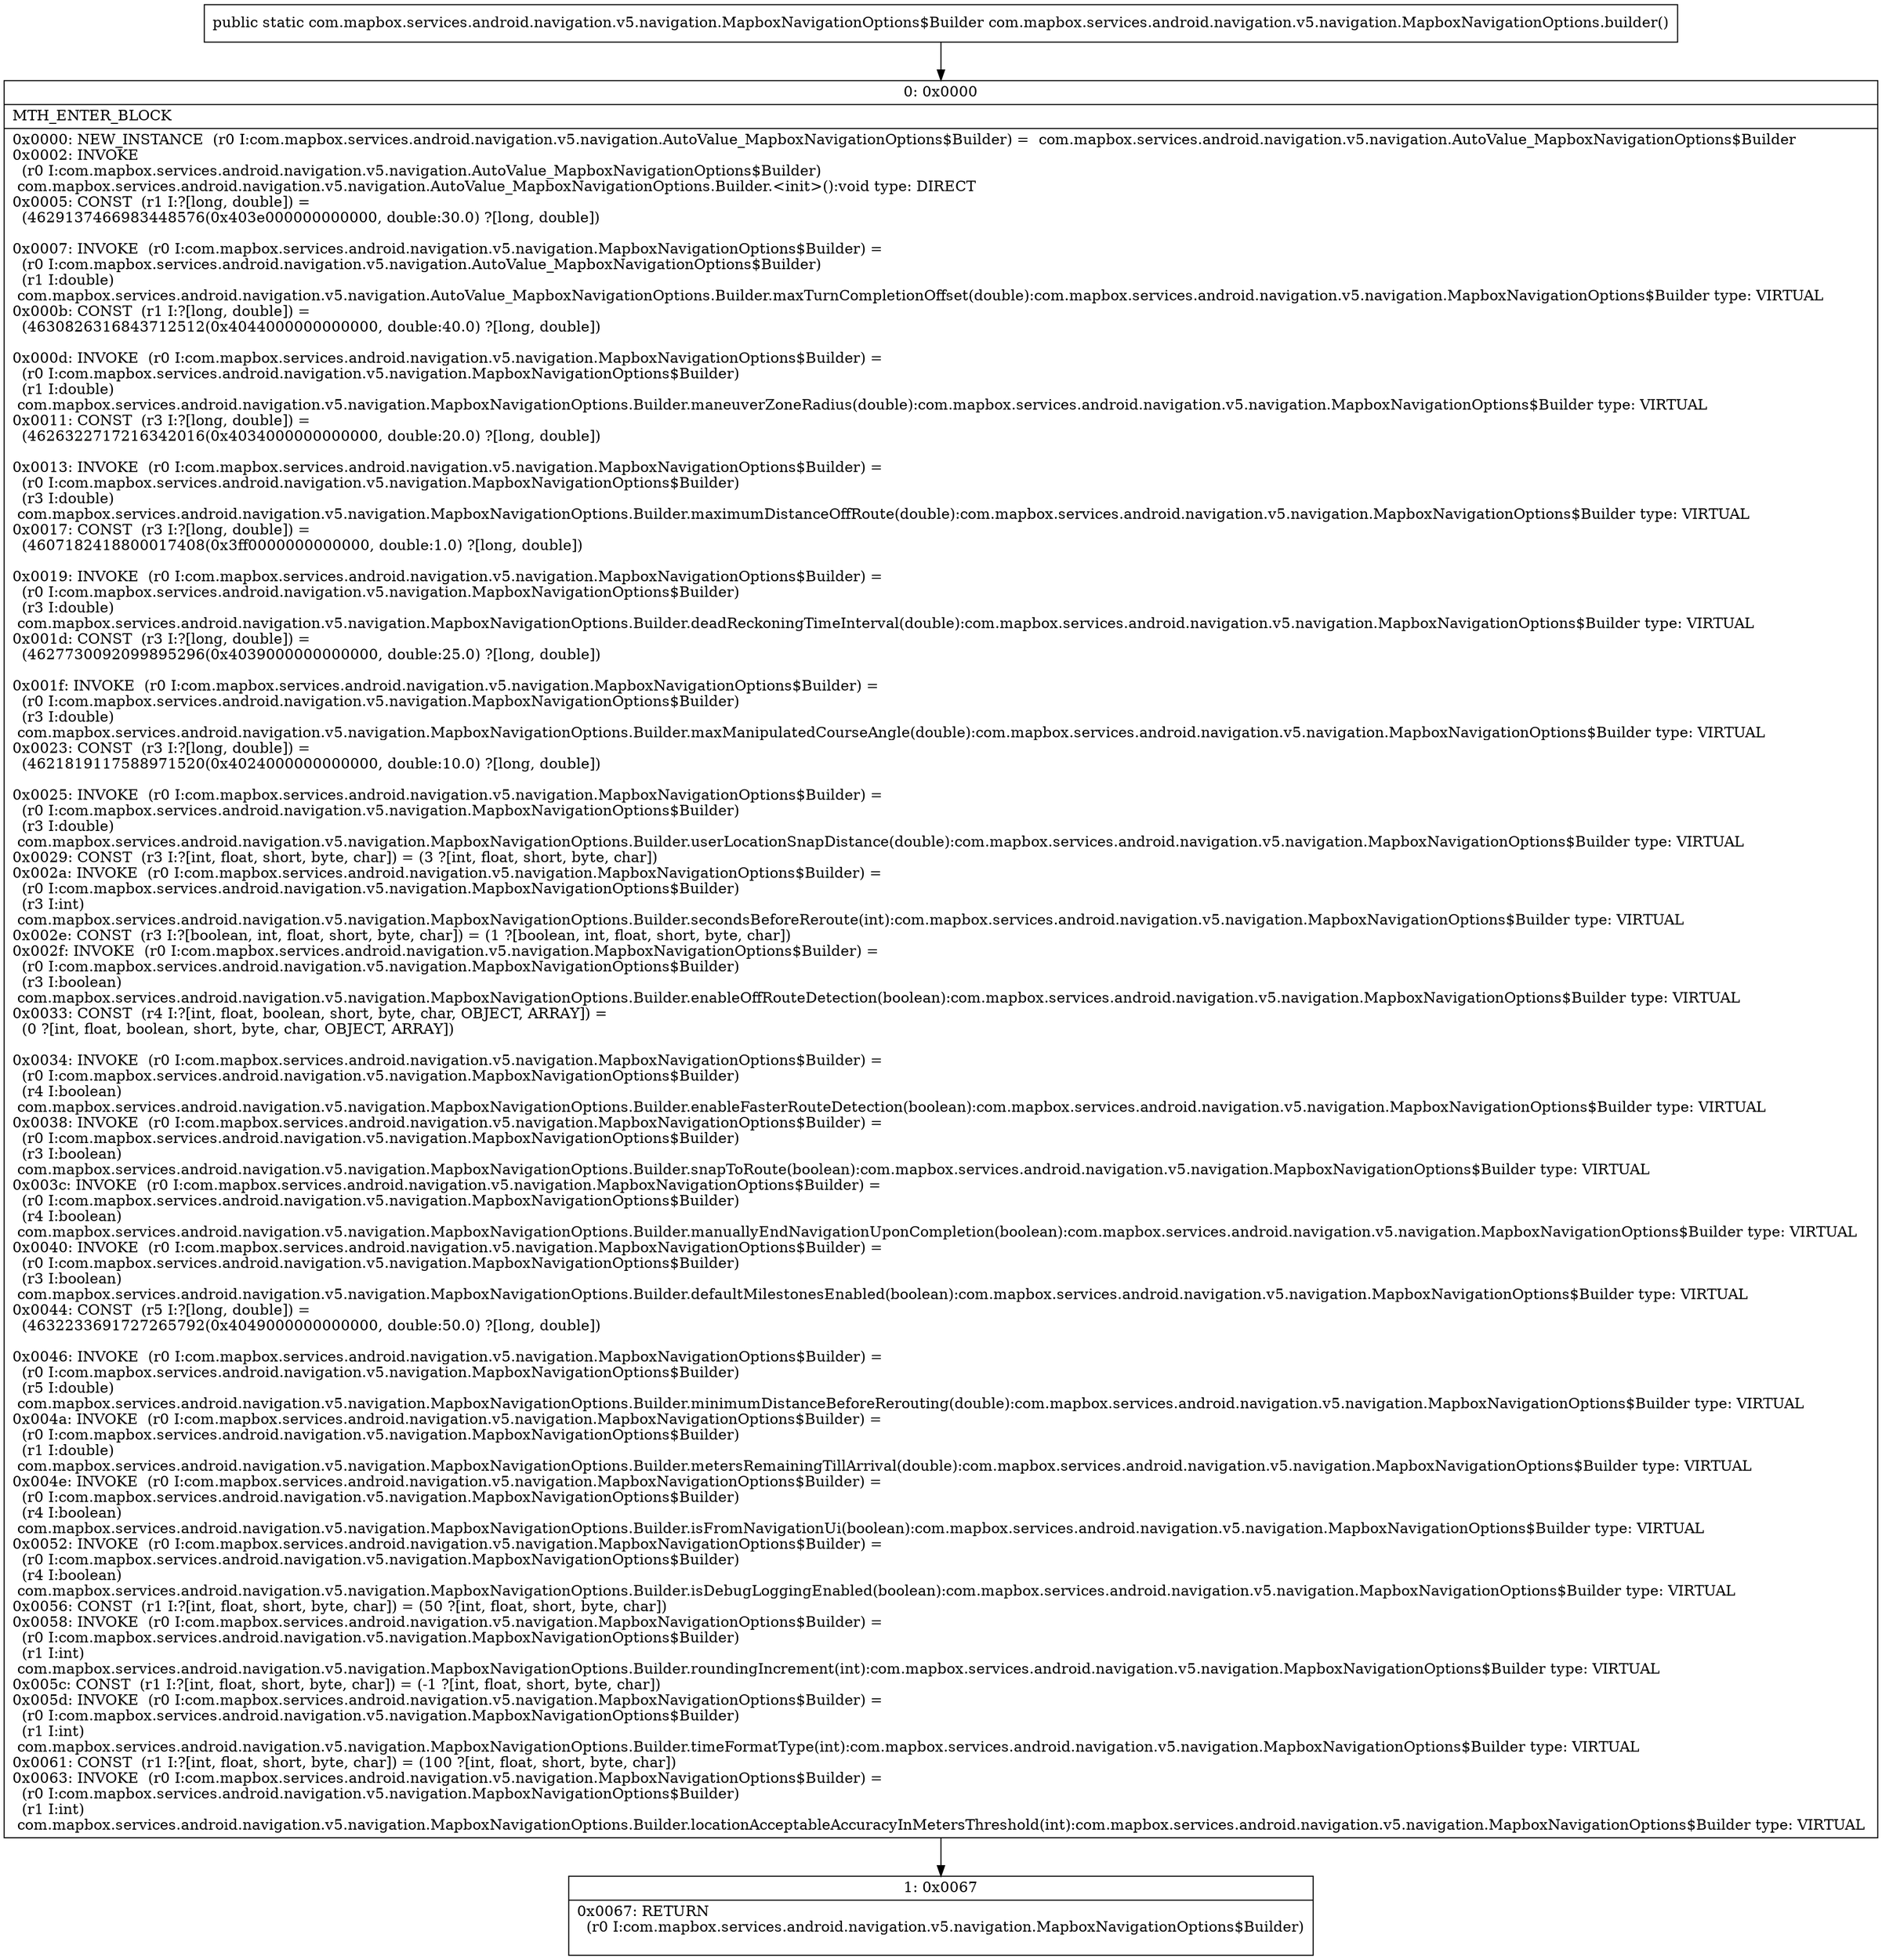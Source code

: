 digraph "CFG forcom.mapbox.services.android.navigation.v5.navigation.MapboxNavigationOptions.builder()Lcom\/mapbox\/services\/android\/navigation\/v5\/navigation\/MapboxNavigationOptions$Builder;" {
Node_0 [shape=record,label="{0\:\ 0x0000|MTH_ENTER_BLOCK\l|0x0000: NEW_INSTANCE  (r0 I:com.mapbox.services.android.navigation.v5.navigation.AutoValue_MapboxNavigationOptions$Builder) =  com.mapbox.services.android.navigation.v5.navigation.AutoValue_MapboxNavigationOptions$Builder \l0x0002: INVOKE  \l  (r0 I:com.mapbox.services.android.navigation.v5.navigation.AutoValue_MapboxNavigationOptions$Builder)\l com.mapbox.services.android.navigation.v5.navigation.AutoValue_MapboxNavigationOptions.Builder.\<init\>():void type: DIRECT \l0x0005: CONST  (r1 I:?[long, double]) = \l  (4629137466983448576(0x403e000000000000, double:30.0) ?[long, double])\l \l0x0007: INVOKE  (r0 I:com.mapbox.services.android.navigation.v5.navigation.MapboxNavigationOptions$Builder) = \l  (r0 I:com.mapbox.services.android.navigation.v5.navigation.AutoValue_MapboxNavigationOptions$Builder)\l  (r1 I:double)\l com.mapbox.services.android.navigation.v5.navigation.AutoValue_MapboxNavigationOptions.Builder.maxTurnCompletionOffset(double):com.mapbox.services.android.navigation.v5.navigation.MapboxNavigationOptions$Builder type: VIRTUAL \l0x000b: CONST  (r1 I:?[long, double]) = \l  (4630826316843712512(0x4044000000000000, double:40.0) ?[long, double])\l \l0x000d: INVOKE  (r0 I:com.mapbox.services.android.navigation.v5.navigation.MapboxNavigationOptions$Builder) = \l  (r0 I:com.mapbox.services.android.navigation.v5.navigation.MapboxNavigationOptions$Builder)\l  (r1 I:double)\l com.mapbox.services.android.navigation.v5.navigation.MapboxNavigationOptions.Builder.maneuverZoneRadius(double):com.mapbox.services.android.navigation.v5.navigation.MapboxNavigationOptions$Builder type: VIRTUAL \l0x0011: CONST  (r3 I:?[long, double]) = \l  (4626322717216342016(0x4034000000000000, double:20.0) ?[long, double])\l \l0x0013: INVOKE  (r0 I:com.mapbox.services.android.navigation.v5.navigation.MapboxNavigationOptions$Builder) = \l  (r0 I:com.mapbox.services.android.navigation.v5.navigation.MapboxNavigationOptions$Builder)\l  (r3 I:double)\l com.mapbox.services.android.navigation.v5.navigation.MapboxNavigationOptions.Builder.maximumDistanceOffRoute(double):com.mapbox.services.android.navigation.v5.navigation.MapboxNavigationOptions$Builder type: VIRTUAL \l0x0017: CONST  (r3 I:?[long, double]) = \l  (4607182418800017408(0x3ff0000000000000, double:1.0) ?[long, double])\l \l0x0019: INVOKE  (r0 I:com.mapbox.services.android.navigation.v5.navigation.MapboxNavigationOptions$Builder) = \l  (r0 I:com.mapbox.services.android.navigation.v5.navigation.MapboxNavigationOptions$Builder)\l  (r3 I:double)\l com.mapbox.services.android.navigation.v5.navigation.MapboxNavigationOptions.Builder.deadReckoningTimeInterval(double):com.mapbox.services.android.navigation.v5.navigation.MapboxNavigationOptions$Builder type: VIRTUAL \l0x001d: CONST  (r3 I:?[long, double]) = \l  (4627730092099895296(0x4039000000000000, double:25.0) ?[long, double])\l \l0x001f: INVOKE  (r0 I:com.mapbox.services.android.navigation.v5.navigation.MapboxNavigationOptions$Builder) = \l  (r0 I:com.mapbox.services.android.navigation.v5.navigation.MapboxNavigationOptions$Builder)\l  (r3 I:double)\l com.mapbox.services.android.navigation.v5.navigation.MapboxNavigationOptions.Builder.maxManipulatedCourseAngle(double):com.mapbox.services.android.navigation.v5.navigation.MapboxNavigationOptions$Builder type: VIRTUAL \l0x0023: CONST  (r3 I:?[long, double]) = \l  (4621819117588971520(0x4024000000000000, double:10.0) ?[long, double])\l \l0x0025: INVOKE  (r0 I:com.mapbox.services.android.navigation.v5.navigation.MapboxNavigationOptions$Builder) = \l  (r0 I:com.mapbox.services.android.navigation.v5.navigation.MapboxNavigationOptions$Builder)\l  (r3 I:double)\l com.mapbox.services.android.navigation.v5.navigation.MapboxNavigationOptions.Builder.userLocationSnapDistance(double):com.mapbox.services.android.navigation.v5.navigation.MapboxNavigationOptions$Builder type: VIRTUAL \l0x0029: CONST  (r3 I:?[int, float, short, byte, char]) = (3 ?[int, float, short, byte, char]) \l0x002a: INVOKE  (r0 I:com.mapbox.services.android.navigation.v5.navigation.MapboxNavigationOptions$Builder) = \l  (r0 I:com.mapbox.services.android.navigation.v5.navigation.MapboxNavigationOptions$Builder)\l  (r3 I:int)\l com.mapbox.services.android.navigation.v5.navigation.MapboxNavigationOptions.Builder.secondsBeforeReroute(int):com.mapbox.services.android.navigation.v5.navigation.MapboxNavigationOptions$Builder type: VIRTUAL \l0x002e: CONST  (r3 I:?[boolean, int, float, short, byte, char]) = (1 ?[boolean, int, float, short, byte, char]) \l0x002f: INVOKE  (r0 I:com.mapbox.services.android.navigation.v5.navigation.MapboxNavigationOptions$Builder) = \l  (r0 I:com.mapbox.services.android.navigation.v5.navigation.MapboxNavigationOptions$Builder)\l  (r3 I:boolean)\l com.mapbox.services.android.navigation.v5.navigation.MapboxNavigationOptions.Builder.enableOffRouteDetection(boolean):com.mapbox.services.android.navigation.v5.navigation.MapboxNavigationOptions$Builder type: VIRTUAL \l0x0033: CONST  (r4 I:?[int, float, boolean, short, byte, char, OBJECT, ARRAY]) = \l  (0 ?[int, float, boolean, short, byte, char, OBJECT, ARRAY])\l \l0x0034: INVOKE  (r0 I:com.mapbox.services.android.navigation.v5.navigation.MapboxNavigationOptions$Builder) = \l  (r0 I:com.mapbox.services.android.navigation.v5.navigation.MapboxNavigationOptions$Builder)\l  (r4 I:boolean)\l com.mapbox.services.android.navigation.v5.navigation.MapboxNavigationOptions.Builder.enableFasterRouteDetection(boolean):com.mapbox.services.android.navigation.v5.navigation.MapboxNavigationOptions$Builder type: VIRTUAL \l0x0038: INVOKE  (r0 I:com.mapbox.services.android.navigation.v5.navigation.MapboxNavigationOptions$Builder) = \l  (r0 I:com.mapbox.services.android.navigation.v5.navigation.MapboxNavigationOptions$Builder)\l  (r3 I:boolean)\l com.mapbox.services.android.navigation.v5.navigation.MapboxNavigationOptions.Builder.snapToRoute(boolean):com.mapbox.services.android.navigation.v5.navigation.MapboxNavigationOptions$Builder type: VIRTUAL \l0x003c: INVOKE  (r0 I:com.mapbox.services.android.navigation.v5.navigation.MapboxNavigationOptions$Builder) = \l  (r0 I:com.mapbox.services.android.navigation.v5.navigation.MapboxNavigationOptions$Builder)\l  (r4 I:boolean)\l com.mapbox.services.android.navigation.v5.navigation.MapboxNavigationOptions.Builder.manuallyEndNavigationUponCompletion(boolean):com.mapbox.services.android.navigation.v5.navigation.MapboxNavigationOptions$Builder type: VIRTUAL \l0x0040: INVOKE  (r0 I:com.mapbox.services.android.navigation.v5.navigation.MapboxNavigationOptions$Builder) = \l  (r0 I:com.mapbox.services.android.navigation.v5.navigation.MapboxNavigationOptions$Builder)\l  (r3 I:boolean)\l com.mapbox.services.android.navigation.v5.navigation.MapboxNavigationOptions.Builder.defaultMilestonesEnabled(boolean):com.mapbox.services.android.navigation.v5.navigation.MapboxNavigationOptions$Builder type: VIRTUAL \l0x0044: CONST  (r5 I:?[long, double]) = \l  (4632233691727265792(0x4049000000000000, double:50.0) ?[long, double])\l \l0x0046: INVOKE  (r0 I:com.mapbox.services.android.navigation.v5.navigation.MapboxNavigationOptions$Builder) = \l  (r0 I:com.mapbox.services.android.navigation.v5.navigation.MapboxNavigationOptions$Builder)\l  (r5 I:double)\l com.mapbox.services.android.navigation.v5.navigation.MapboxNavigationOptions.Builder.minimumDistanceBeforeRerouting(double):com.mapbox.services.android.navigation.v5.navigation.MapboxNavigationOptions$Builder type: VIRTUAL \l0x004a: INVOKE  (r0 I:com.mapbox.services.android.navigation.v5.navigation.MapboxNavigationOptions$Builder) = \l  (r0 I:com.mapbox.services.android.navigation.v5.navigation.MapboxNavigationOptions$Builder)\l  (r1 I:double)\l com.mapbox.services.android.navigation.v5.navigation.MapboxNavigationOptions.Builder.metersRemainingTillArrival(double):com.mapbox.services.android.navigation.v5.navigation.MapboxNavigationOptions$Builder type: VIRTUAL \l0x004e: INVOKE  (r0 I:com.mapbox.services.android.navigation.v5.navigation.MapboxNavigationOptions$Builder) = \l  (r0 I:com.mapbox.services.android.navigation.v5.navigation.MapboxNavigationOptions$Builder)\l  (r4 I:boolean)\l com.mapbox.services.android.navigation.v5.navigation.MapboxNavigationOptions.Builder.isFromNavigationUi(boolean):com.mapbox.services.android.navigation.v5.navigation.MapboxNavigationOptions$Builder type: VIRTUAL \l0x0052: INVOKE  (r0 I:com.mapbox.services.android.navigation.v5.navigation.MapboxNavigationOptions$Builder) = \l  (r0 I:com.mapbox.services.android.navigation.v5.navigation.MapboxNavigationOptions$Builder)\l  (r4 I:boolean)\l com.mapbox.services.android.navigation.v5.navigation.MapboxNavigationOptions.Builder.isDebugLoggingEnabled(boolean):com.mapbox.services.android.navigation.v5.navigation.MapboxNavigationOptions$Builder type: VIRTUAL \l0x0056: CONST  (r1 I:?[int, float, short, byte, char]) = (50 ?[int, float, short, byte, char]) \l0x0058: INVOKE  (r0 I:com.mapbox.services.android.navigation.v5.navigation.MapboxNavigationOptions$Builder) = \l  (r0 I:com.mapbox.services.android.navigation.v5.navigation.MapboxNavigationOptions$Builder)\l  (r1 I:int)\l com.mapbox.services.android.navigation.v5.navigation.MapboxNavigationOptions.Builder.roundingIncrement(int):com.mapbox.services.android.navigation.v5.navigation.MapboxNavigationOptions$Builder type: VIRTUAL \l0x005c: CONST  (r1 I:?[int, float, short, byte, char]) = (\-1 ?[int, float, short, byte, char]) \l0x005d: INVOKE  (r0 I:com.mapbox.services.android.navigation.v5.navigation.MapboxNavigationOptions$Builder) = \l  (r0 I:com.mapbox.services.android.navigation.v5.navigation.MapboxNavigationOptions$Builder)\l  (r1 I:int)\l com.mapbox.services.android.navigation.v5.navigation.MapboxNavigationOptions.Builder.timeFormatType(int):com.mapbox.services.android.navigation.v5.navigation.MapboxNavigationOptions$Builder type: VIRTUAL \l0x0061: CONST  (r1 I:?[int, float, short, byte, char]) = (100 ?[int, float, short, byte, char]) \l0x0063: INVOKE  (r0 I:com.mapbox.services.android.navigation.v5.navigation.MapboxNavigationOptions$Builder) = \l  (r0 I:com.mapbox.services.android.navigation.v5.navigation.MapboxNavigationOptions$Builder)\l  (r1 I:int)\l com.mapbox.services.android.navigation.v5.navigation.MapboxNavigationOptions.Builder.locationAcceptableAccuracyInMetersThreshold(int):com.mapbox.services.android.navigation.v5.navigation.MapboxNavigationOptions$Builder type: VIRTUAL \l}"];
Node_1 [shape=record,label="{1\:\ 0x0067|0x0067: RETURN  \l  (r0 I:com.mapbox.services.android.navigation.v5.navigation.MapboxNavigationOptions$Builder)\l \l}"];
MethodNode[shape=record,label="{public static com.mapbox.services.android.navigation.v5.navigation.MapboxNavigationOptions$Builder com.mapbox.services.android.navigation.v5.navigation.MapboxNavigationOptions.builder() }"];
MethodNode -> Node_0;
Node_0 -> Node_1;
}

